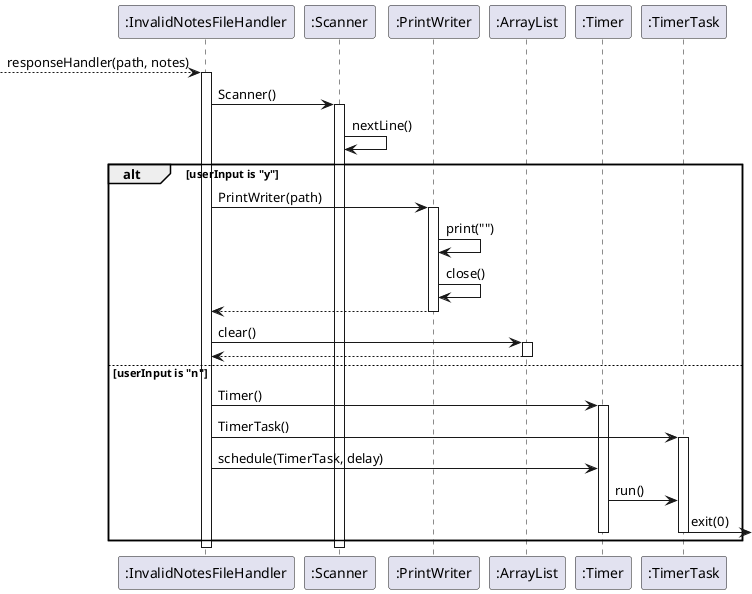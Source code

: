 @startuml
'https://plantuml.com/sequence-diagram

    --> ":InvalidNotesFileHandler": responseHandler(path, notes)
    activate ":InvalidNotesFileHandler"
    ":InvalidNotesFileHandler" -> ":Scanner": Scanner()
    activate ":Scanner"
    ":Scanner" -> ":Scanner": nextLine()
    alt userInput is "y"
        ":InvalidNotesFileHandler" -> ":PrintWriter": PrintWriter(path)
        activate ":PrintWriter"
        ":PrintWriter" -> ":PrintWriter": print("")
        ":PrintWriter" -> ":PrintWriter": close()
        ":PrintWriter" --> ":InvalidNotesFileHandler"
        deactivate ":PrintWriter"
        ":InvalidNotesFileHandler" -> ":ArrayList": clear()
        activate ":ArrayList"
        ":ArrayList" --> ":InvalidNotesFileHandler"
        deactivate ":ArrayList"
    else userInput is "n"
        ":InvalidNotesFileHandler" -> ":Timer": Timer()
        activate ":Timer"
        ":InvalidNotesFileHandler" -> ":TimerTask": TimerTask()
        activate ":TimerTask"
        ":InvalidNotesFileHandler" -> ":Timer": schedule(TimerTask, delay)
        ":Timer" -> ":TimerTask": run()
        ":TimerTask" -> :exit(0)
        deactivate ":Timer"
        deactivate ":TimerTask"
    end
    deactivate ":Scanner"
    deactivate ":InvalidNotesFileHandler"
@enduml